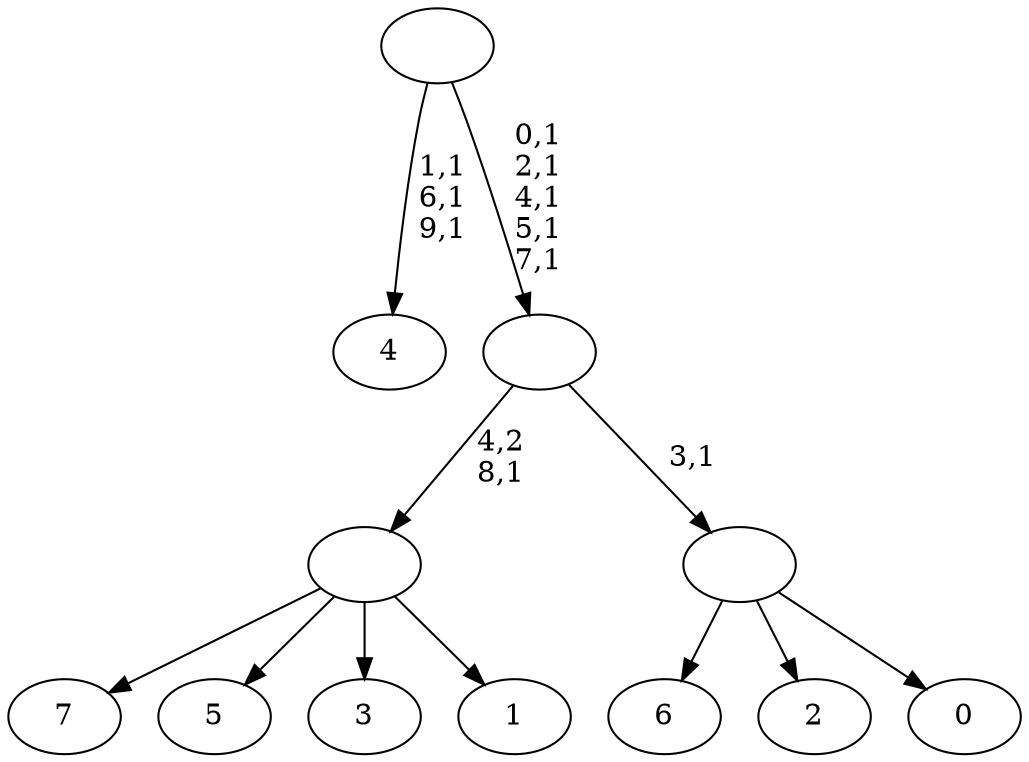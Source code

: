 digraph T {
	18 [label="7"]
	17 [label="6"]
	16 [label="5"]
	15 [label="4"]
	11 [label="3"]
	10 [label="2"]
	9 [label="1"]
	8 [label=""]
	7 [label="0"]
	6 [label=""]
	5 [label=""]
	0 [label=""]
	8 -> 18 [label=""]
	8 -> 16 [label=""]
	8 -> 11 [label=""]
	8 -> 9 [label=""]
	6 -> 17 [label=""]
	6 -> 10 [label=""]
	6 -> 7 [label=""]
	5 -> 8 [label="4,2\n8,1"]
	5 -> 6 [label="3,1"]
	0 -> 5 [label="0,1\n2,1\n4,1\n5,1\n7,1"]
	0 -> 15 [label="1,1\n6,1\n9,1"]
}
